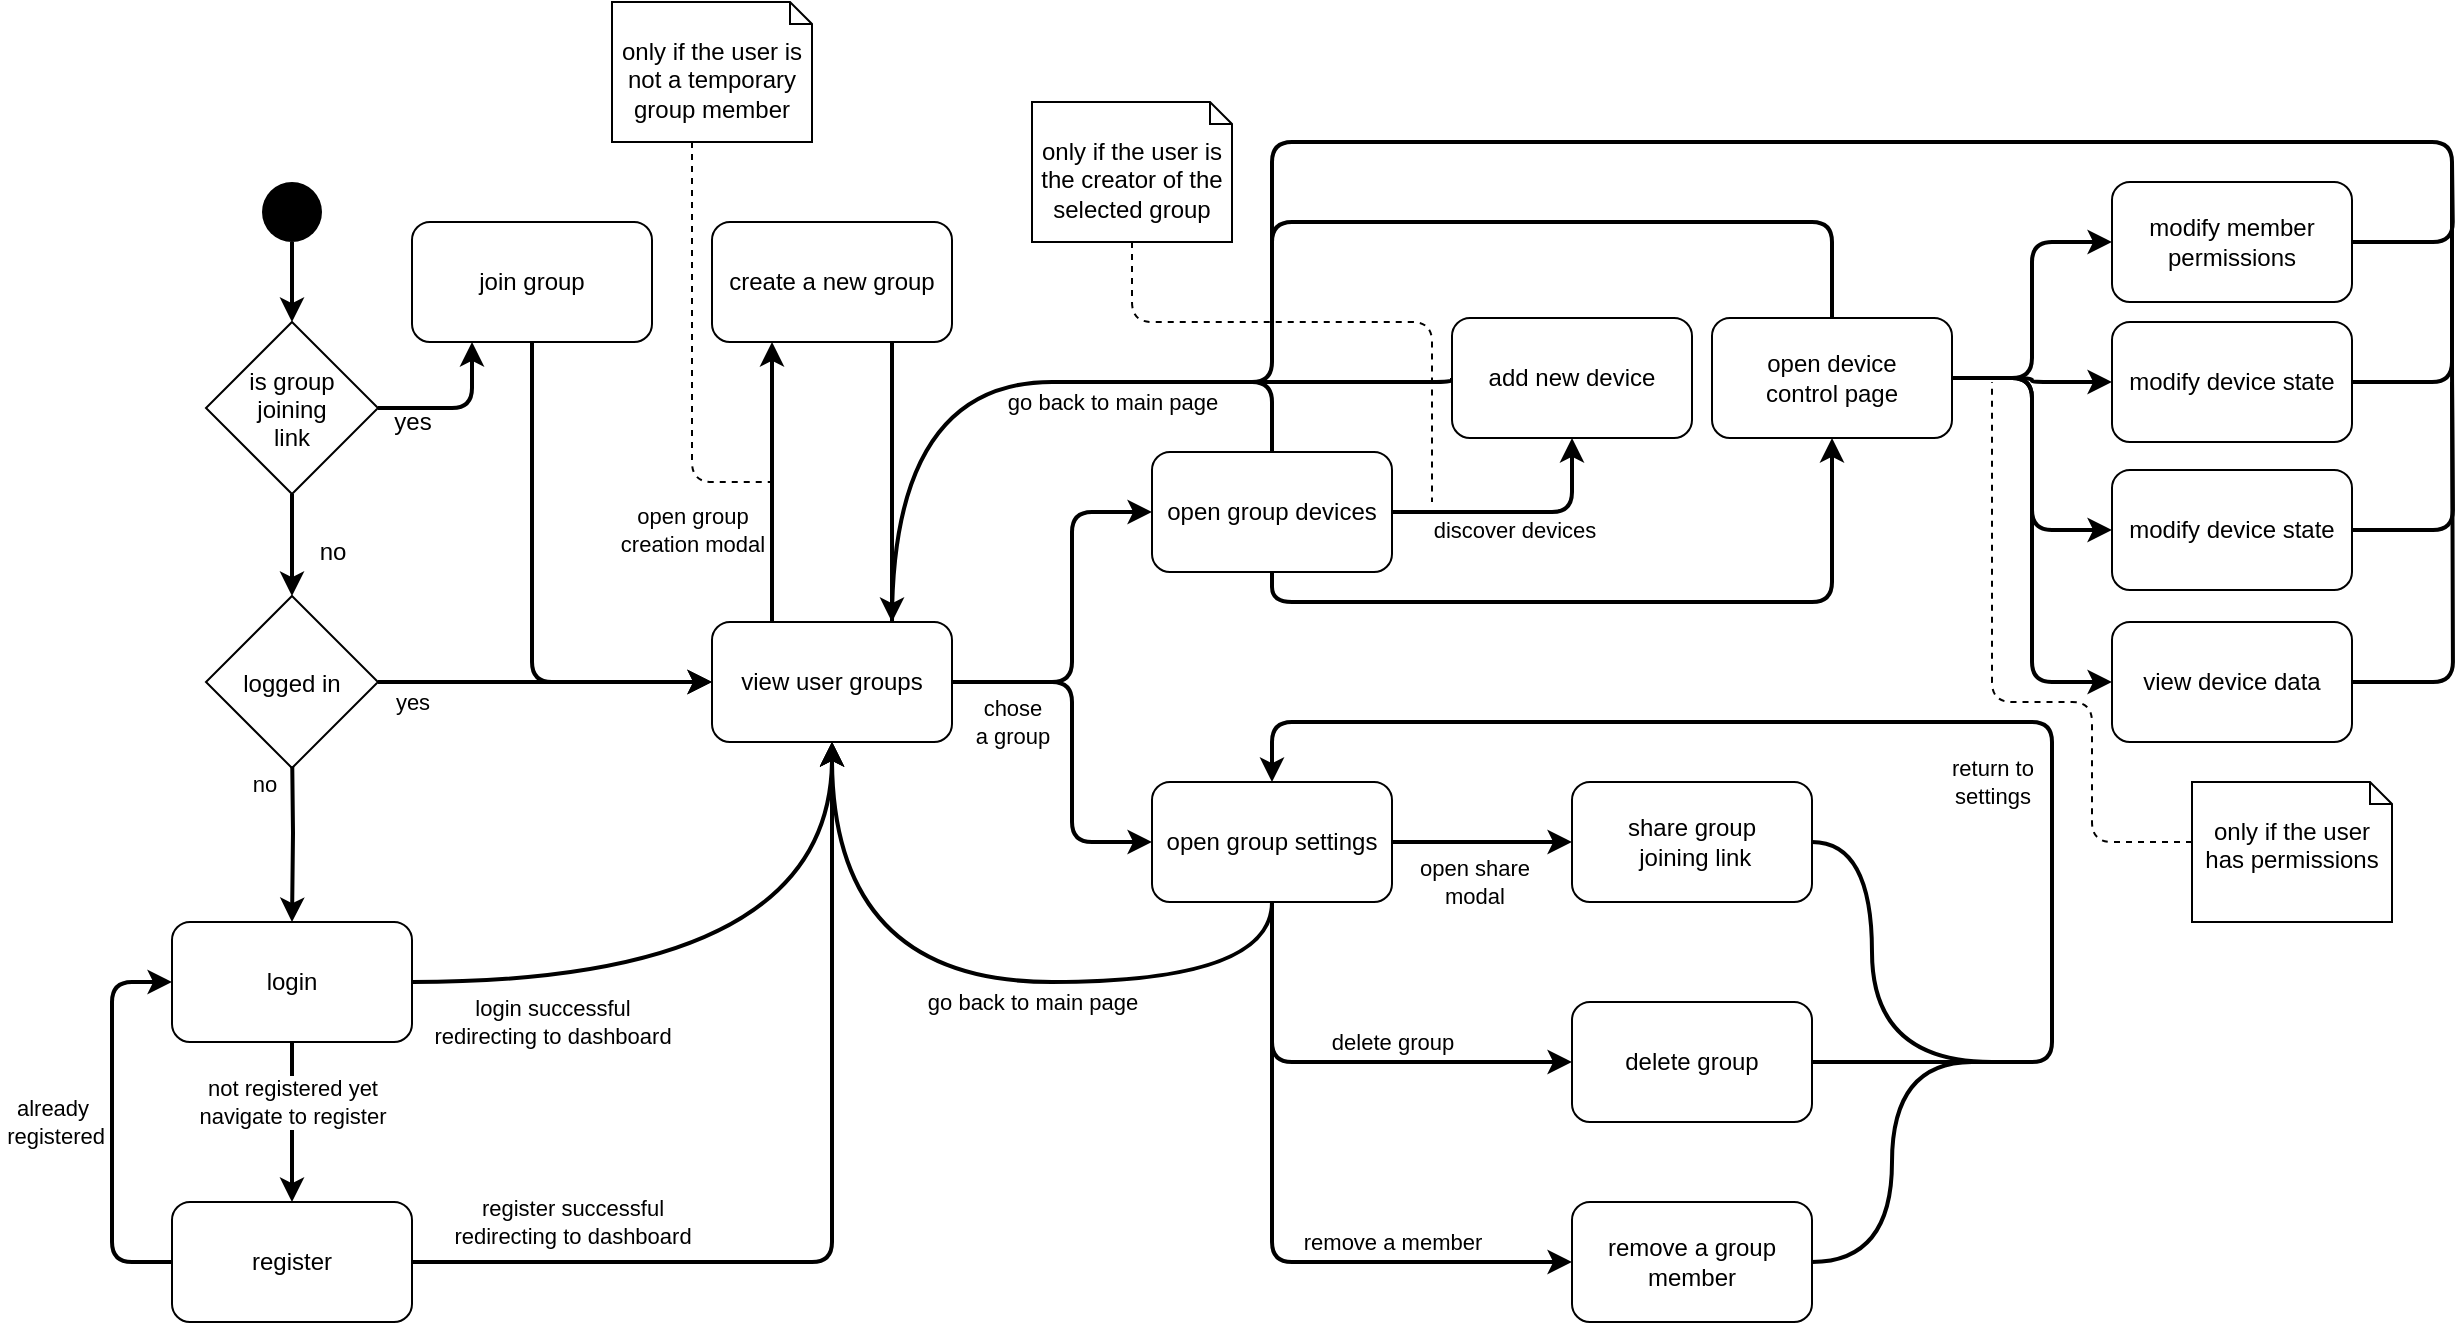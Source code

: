 <mxfile version="14.2.7" type="device"><diagram id="C5RBs43oDa-KdzZeNtuy" name="Page-1"><mxGraphModel dx="1718" dy="962" grid="1" gridSize="10" guides="1" tooltips="1" connect="1" arrows="1" fold="1" page="1" pageScale="1" pageWidth="827" pageHeight="1169" math="0" shadow="0"><root><mxCell id="WIyWlLk6GJQsqaUBKTNV-0"/><mxCell id="WIyWlLk6GJQsqaUBKTNV-1" parent="WIyWlLk6GJQsqaUBKTNV-0"/><mxCell id="yMxijjwApO0IUh3fIitc-4" style="edgeStyle=orthogonalEdgeStyle;rounded=0;orthogonalLoop=1;jettySize=auto;html=1;endArrow=classic;endFill=1;strokeWidth=2;" edge="1" parent="WIyWlLk6GJQsqaUBKTNV-1" target="yMxijjwApO0IUh3fIitc-3"><mxGeometry relative="1" as="geometry"><mxPoint x="200" y="790.0" as="sourcePoint"/></mxGeometry></mxCell><mxCell id="yMxijjwApO0IUh3fIitc-5" value="no" style="edgeLabel;html=1;align=center;verticalAlign=middle;resizable=0;points=[];" vertex="1" connectable="0" parent="yMxijjwApO0IUh3fIitc-4"><mxGeometry x="-0.309" y="2" relative="1" as="geometry"><mxPoint x="-17" y="-10.83" as="offset"/></mxGeometry></mxCell><mxCell id="yMxijjwApO0IUh3fIitc-10" style="edgeStyle=orthogonalEdgeStyle;rounded=0;orthogonalLoop=1;jettySize=auto;html=1;entryX=0;entryY=0.5;entryDx=0;entryDy=0;endArrow=classic;endFill=1;strokeWidth=2;exitX=1;exitY=0.5;exitDx=0;exitDy=0;" edge="1" parent="WIyWlLk6GJQsqaUBKTNV-1" source="yMxijjwApO0IUh3fIitc-79" target="yMxijjwApO0IUh3fIitc-9"><mxGeometry relative="1" as="geometry"><mxPoint x="260" y="760.0" as="sourcePoint"/></mxGeometry></mxCell><mxCell id="yMxijjwApO0IUh3fIitc-11" value="yes" style="edgeLabel;html=1;align=center;verticalAlign=middle;resizable=0;points=[];" vertex="1" connectable="0" parent="yMxijjwApO0IUh3fIitc-10"><mxGeometry x="-0.246" relative="1" as="geometry"><mxPoint x="-46.33" y="10" as="offset"/></mxGeometry></mxCell><mxCell id="yMxijjwApO0IUh3fIitc-2" style="edgeStyle=orthogonalEdgeStyle;rounded=1;orthogonalLoop=1;jettySize=auto;html=1;entryX=0.5;entryY=0;entryDx=0;entryDy=0;endArrow=classic;endFill=1;strokeWidth=2;" edge="1" parent="WIyWlLk6GJQsqaUBKTNV-1" source="yMxijjwApO0IUh3fIitc-1" target="yMxijjwApO0IUh3fIitc-76"><mxGeometry relative="1" as="geometry"><mxPoint x="200" y="594" as="targetPoint"/></mxGeometry></mxCell><mxCell id="yMxijjwApO0IUh3fIitc-1" value="" style="ellipse;fillColor=#000000;strokeColor=none;" vertex="1" parent="WIyWlLk6GJQsqaUBKTNV-1"><mxGeometry x="185" y="510" width="30" height="30" as="geometry"/></mxCell><mxCell id="yMxijjwApO0IUh3fIitc-7" style="edgeStyle=orthogonalEdgeStyle;rounded=0;orthogonalLoop=1;jettySize=auto;html=1;entryX=0.5;entryY=0;entryDx=0;entryDy=0;endArrow=classic;endFill=1;strokeWidth=2;" edge="1" parent="WIyWlLk6GJQsqaUBKTNV-1" source="yMxijjwApO0IUh3fIitc-3" target="yMxijjwApO0IUh3fIitc-6"><mxGeometry relative="1" as="geometry"/></mxCell><mxCell id="yMxijjwApO0IUh3fIitc-8" value="not registered yet&lt;br&gt;navigate to register" style="edgeLabel;html=1;align=center;verticalAlign=middle;resizable=0;points=[];" vertex="1" connectable="0" parent="yMxijjwApO0IUh3fIitc-7"><mxGeometry x="-0.267" relative="1" as="geometry"><mxPoint as="offset"/></mxGeometry></mxCell><mxCell id="yMxijjwApO0IUh3fIitc-13" style="edgeStyle=orthogonalEdgeStyle;orthogonalLoop=1;jettySize=auto;html=1;entryX=0.5;entryY=1;entryDx=0;entryDy=0;endArrow=classic;endFill=1;strokeWidth=2;curved=1;" edge="1" parent="WIyWlLk6GJQsqaUBKTNV-1" source="yMxijjwApO0IUh3fIitc-3" target="yMxijjwApO0IUh3fIitc-9"><mxGeometry relative="1" as="geometry"/></mxCell><mxCell id="yMxijjwApO0IUh3fIitc-14" value="login successful&lt;br&gt;redirecting to dashboard" style="edgeLabel;html=1;align=center;verticalAlign=middle;resizable=0;points=[];" vertex="1" connectable="0" parent="yMxijjwApO0IUh3fIitc-13"><mxGeometry x="-0.306" y="14" relative="1" as="geometry"><mxPoint x="-44.48" y="34" as="offset"/></mxGeometry></mxCell><mxCell id="yMxijjwApO0IUh3fIitc-3" value="login" style="rounded=1;whiteSpace=wrap;html=1;" vertex="1" parent="WIyWlLk6GJQsqaUBKTNV-1"><mxGeometry x="140" y="880" width="120" height="60" as="geometry"/></mxCell><mxCell id="yMxijjwApO0IUh3fIitc-12" style="edgeStyle=orthogonalEdgeStyle;rounded=1;orthogonalLoop=1;jettySize=auto;html=1;endArrow=classic;endFill=1;strokeWidth=2;entryX=0.5;entryY=1;entryDx=0;entryDy=0;jumpStyle=none;jumpSize=10;" edge="1" parent="WIyWlLk6GJQsqaUBKTNV-1" source="yMxijjwApO0IUh3fIitc-6" target="yMxijjwApO0IUh3fIitc-9"><mxGeometry relative="1" as="geometry"><Array as="points"><mxPoint x="470" y="1050"/></Array></mxGeometry></mxCell><mxCell id="yMxijjwApO0IUh3fIitc-15" value="register successful&lt;br&gt;redirecting to dashboard" style="edgeLabel;html=1;align=center;verticalAlign=middle;resizable=0;points=[];" vertex="1" connectable="0" parent="yMxijjwApO0IUh3fIitc-12"><mxGeometry x="-0.548" y="24" relative="1" as="geometry"><mxPoint x="-26.21" y="4" as="offset"/></mxGeometry></mxCell><mxCell id="yMxijjwApO0IUh3fIitc-16" style="edgeStyle=orthogonalEdgeStyle;rounded=1;jumpStyle=none;jumpSize=10;orthogonalLoop=1;jettySize=auto;html=1;entryX=0;entryY=0.5;entryDx=0;entryDy=0;endArrow=classic;endFill=1;strokeWidth=2;" edge="1" parent="WIyWlLk6GJQsqaUBKTNV-1" source="yMxijjwApO0IUh3fIitc-6" target="yMxijjwApO0IUh3fIitc-3"><mxGeometry relative="1" as="geometry"><Array as="points"><mxPoint x="110" y="1050"/><mxPoint x="110" y="910"/></Array></mxGeometry></mxCell><mxCell id="yMxijjwApO0IUh3fIitc-17" value="already&lt;br&gt;&amp;nbsp;registered" style="edgeLabel;html=1;align=center;verticalAlign=middle;resizable=0;points=[];" vertex="1" connectable="0" parent="yMxijjwApO0IUh3fIitc-16"><mxGeometry x="0.16" y="1" relative="1" as="geometry"><mxPoint x="-29" y="15.86" as="offset"/></mxGeometry></mxCell><mxCell id="yMxijjwApO0IUh3fIitc-6" value="register" style="rounded=1;whiteSpace=wrap;html=1;" vertex="1" parent="WIyWlLk6GJQsqaUBKTNV-1"><mxGeometry x="140" y="1020" width="120" height="60" as="geometry"/></mxCell><mxCell id="yMxijjwApO0IUh3fIitc-19" style="edgeStyle=orthogonalEdgeStyle;rounded=1;jumpStyle=none;jumpSize=10;orthogonalLoop=1;jettySize=auto;html=1;entryX=0.25;entryY=1;entryDx=0;entryDy=0;endArrow=classic;endFill=1;strokeWidth=2;exitX=0.25;exitY=0;exitDx=0;exitDy=0;" edge="1" parent="WIyWlLk6GJQsqaUBKTNV-1" source="yMxijjwApO0IUh3fIitc-9" target="yMxijjwApO0IUh3fIitc-18"><mxGeometry relative="1" as="geometry"/></mxCell><mxCell id="yMxijjwApO0IUh3fIitc-21" value="open group &lt;br&gt;creation modal&lt;br&gt;" style="edgeLabel;html=1;align=center;verticalAlign=middle;resizable=0;points=[];" vertex="1" connectable="0" parent="yMxijjwApO0IUh3fIitc-19"><mxGeometry x="-0.307" relative="1" as="geometry"><mxPoint x="-40" y="2.33" as="offset"/></mxGeometry></mxCell><mxCell id="yMxijjwApO0IUh3fIitc-25" style="edgeStyle=orthogonalEdgeStyle;rounded=1;jumpStyle=none;jumpSize=10;orthogonalLoop=1;jettySize=auto;html=1;entryX=0;entryY=0.5;entryDx=0;entryDy=0;endArrow=classic;endFill=1;strokeWidth=2;" edge="1" parent="WIyWlLk6GJQsqaUBKTNV-1" source="yMxijjwApO0IUh3fIitc-9" target="yMxijjwApO0IUh3fIitc-24"><mxGeometry relative="1" as="geometry"><Array as="points"><mxPoint x="590" y="760"/><mxPoint x="590" y="675"/></Array></mxGeometry></mxCell><mxCell id="yMxijjwApO0IUh3fIitc-27" style="edgeStyle=orthogonalEdgeStyle;rounded=1;jumpStyle=none;jumpSize=10;orthogonalLoop=1;jettySize=auto;html=1;entryX=0;entryY=0.5;entryDx=0;entryDy=0;endArrow=classic;endFill=1;strokeWidth=2;" edge="1" parent="WIyWlLk6GJQsqaUBKTNV-1" source="yMxijjwApO0IUh3fIitc-9" target="yMxijjwApO0IUh3fIitc-26"><mxGeometry relative="1" as="geometry"><Array as="points"><mxPoint x="590" y="760"/><mxPoint x="590" y="840"/></Array></mxGeometry></mxCell><mxCell id="yMxijjwApO0IUh3fIitc-30" value="chose&lt;br&gt;a group" style="edgeLabel;html=1;align=center;verticalAlign=middle;resizable=0;points=[];" vertex="1" connectable="0" parent="yMxijjwApO0IUh3fIitc-27"><mxGeometry x="-0.795" y="-1" relative="1" as="geometry"><mxPoint x="11.38" y="19" as="offset"/></mxGeometry></mxCell><mxCell id="yMxijjwApO0IUh3fIitc-9" value="view user groups" style="rounded=1;whiteSpace=wrap;html=1;" vertex="1" parent="WIyWlLk6GJQsqaUBKTNV-1"><mxGeometry x="410" y="730" width="120" height="60" as="geometry"/></mxCell><mxCell id="yMxijjwApO0IUh3fIitc-22" style="edgeStyle=orthogonalEdgeStyle;rounded=1;jumpStyle=none;jumpSize=10;orthogonalLoop=1;jettySize=auto;html=1;endArrow=classic;endFill=1;strokeWidth=2;exitX=0.75;exitY=1;exitDx=0;exitDy=0;entryX=0.75;entryY=0;entryDx=0;entryDy=0;" edge="1" parent="WIyWlLk6GJQsqaUBKTNV-1" source="yMxijjwApO0IUh3fIitc-18" target="yMxijjwApO0IUh3fIitc-9"><mxGeometry relative="1" as="geometry"><mxPoint x="510" y="700" as="targetPoint"/></mxGeometry></mxCell><mxCell id="yMxijjwApO0IUh3fIitc-18" value="create a new group" style="rounded=1;whiteSpace=wrap;html=1;" vertex="1" parent="WIyWlLk6GJQsqaUBKTNV-1"><mxGeometry x="410" y="530" width="120" height="60" as="geometry"/></mxCell><mxCell id="yMxijjwApO0IUh3fIitc-41" style="edgeStyle=orthogonalEdgeStyle;jumpStyle=none;jumpSize=10;orthogonalLoop=1;jettySize=auto;html=1;endArrow=none;endFill=0;strokeWidth=2;rounded=1;" edge="1" parent="WIyWlLk6GJQsqaUBKTNV-1" source="yMxijjwApO0IUh3fIitc-24"><mxGeometry relative="1" as="geometry"><mxPoint x="580" y="610" as="targetPoint"/><Array as="points"><mxPoint x="690" y="610"/></Array></mxGeometry></mxCell><mxCell id="yMxijjwApO0IUh3fIitc-42" value="go back to main page" style="edgeLabel;html=1;align=center;verticalAlign=middle;resizable=0;points=[];" vertex="1" connectable="0" parent="yMxijjwApO0IUh3fIitc-41"><mxGeometry x="-0.533" relative="1" as="geometry"><mxPoint x="-80" y="8.79" as="offset"/></mxGeometry></mxCell><mxCell id="yMxijjwApO0IUh3fIitc-51" style="edgeStyle=orthogonalEdgeStyle;sketch=0;jumpStyle=none;jumpSize=10;orthogonalLoop=1;jettySize=auto;html=1;shadow=0;endArrow=classic;endFill=1;strokeWidth=2;rounded=1;entryX=0.5;entryY=1;entryDx=0;entryDy=0;exitX=1;exitY=0.5;exitDx=0;exitDy=0;" edge="1" parent="WIyWlLk6GJQsqaUBKTNV-1" source="yMxijjwApO0IUh3fIitc-24" target="yMxijjwApO0IUh3fIitc-50"><mxGeometry relative="1" as="geometry"><mxPoint x="970" y="620" as="targetPoint"/><Array as="points"><mxPoint x="840" y="675"/></Array></mxGeometry></mxCell><mxCell id="yMxijjwApO0IUh3fIitc-52" value="discover devices&lt;br&gt;" style="edgeLabel;html=1;align=center;verticalAlign=middle;resizable=0;points=[];" vertex="1" connectable="0" parent="yMxijjwApO0IUh3fIitc-51"><mxGeometry x="-0.303" y="-3" relative="1" as="geometry"><mxPoint x="15.83" y="6" as="offset"/></mxGeometry></mxCell><mxCell id="yMxijjwApO0IUh3fIitc-54" style="edgeStyle=orthogonalEdgeStyle;sketch=0;jumpStyle=none;jumpSize=10;orthogonalLoop=1;jettySize=auto;html=1;shadow=0;endArrow=none;endFill=0;strokeWidth=2;curved=1;" edge="1" parent="WIyWlLk6GJQsqaUBKTNV-1"><mxGeometry relative="1" as="geometry"><mxPoint x="500.0" y="730" as="targetPoint"/><mxPoint x="580" y="610" as="sourcePoint"/><Array as="points"><mxPoint x="500" y="610"/></Array></mxGeometry></mxCell><mxCell id="yMxijjwApO0IUh3fIitc-57" style="edgeStyle=orthogonalEdgeStyle;rounded=1;sketch=0;jumpStyle=none;jumpSize=10;orthogonalLoop=1;jettySize=auto;html=1;entryX=0.5;entryY=1;entryDx=0;entryDy=0;shadow=0;endArrow=classic;endFill=1;strokeWidth=2;" edge="1" parent="WIyWlLk6GJQsqaUBKTNV-1" source="yMxijjwApO0IUh3fIitc-24" target="yMxijjwApO0IUh3fIitc-56"><mxGeometry relative="1" as="geometry"><Array as="points"><mxPoint x="690" y="720"/><mxPoint x="970" y="720"/></Array></mxGeometry></mxCell><mxCell id="yMxijjwApO0IUh3fIitc-24" value="open group devices" style="rounded=1;whiteSpace=wrap;html=1;" vertex="1" parent="WIyWlLk6GJQsqaUBKTNV-1"><mxGeometry x="630" y="645" width="120" height="60" as="geometry"/></mxCell><mxCell id="yMxijjwApO0IUh3fIitc-29" style="edgeStyle=orthogonalEdgeStyle;rounded=1;jumpStyle=none;jumpSize=10;orthogonalLoop=1;jettySize=auto;html=1;entryX=0;entryY=0.5;entryDx=0;entryDy=0;endArrow=classic;endFill=1;strokeWidth=2;" edge="1" parent="WIyWlLk6GJQsqaUBKTNV-1" source="yMxijjwApO0IUh3fIitc-26" target="yMxijjwApO0IUh3fIitc-28"><mxGeometry relative="1" as="geometry"/></mxCell><mxCell id="yMxijjwApO0IUh3fIitc-31" value="open share &lt;br&gt;modal" style="edgeLabel;html=1;align=center;verticalAlign=middle;resizable=0;points=[];" vertex="1" connectable="0" parent="yMxijjwApO0IUh3fIitc-29"><mxGeometry x="-0.289" y="-1" relative="1" as="geometry"><mxPoint x="8.28" y="19" as="offset"/></mxGeometry></mxCell><mxCell id="yMxijjwApO0IUh3fIitc-34" style="edgeStyle=orthogonalEdgeStyle;rounded=1;jumpStyle=none;jumpSize=10;orthogonalLoop=1;jettySize=auto;html=1;entryX=0;entryY=0.5;entryDx=0;entryDy=0;endArrow=classic;endFill=1;strokeWidth=2;" edge="1" parent="WIyWlLk6GJQsqaUBKTNV-1" source="yMxijjwApO0IUh3fIitc-26" target="yMxijjwApO0IUh3fIitc-33"><mxGeometry relative="1" as="geometry"><Array as="points"><mxPoint x="690" y="950"/></Array></mxGeometry></mxCell><mxCell id="yMxijjwApO0IUh3fIitc-35" value="delete group" style="edgeLabel;html=1;align=center;verticalAlign=middle;resizable=0;points=[];" vertex="1" connectable="0" parent="yMxijjwApO0IUh3fIitc-34"><mxGeometry x="0.101" y="3" relative="1" as="geometry"><mxPoint x="13.1" y="-7" as="offset"/></mxGeometry></mxCell><mxCell id="yMxijjwApO0IUh3fIitc-37" style="edgeStyle=orthogonalEdgeStyle;rounded=1;jumpStyle=none;jumpSize=10;orthogonalLoop=1;jettySize=auto;html=1;entryX=0;entryY=0.5;entryDx=0;entryDy=0;endArrow=classic;endFill=1;strokeWidth=2;" edge="1" parent="WIyWlLk6GJQsqaUBKTNV-1" source="yMxijjwApO0IUh3fIitc-26" target="yMxijjwApO0IUh3fIitc-36"><mxGeometry relative="1" as="geometry"><Array as="points"><mxPoint x="690" y="1050"/></Array></mxGeometry></mxCell><mxCell id="yMxijjwApO0IUh3fIitc-38" value="remove a member" style="edgeLabel;html=1;align=center;verticalAlign=middle;resizable=0;points=[];" vertex="1" connectable="0" parent="yMxijjwApO0IUh3fIitc-37"><mxGeometry x="0.403" y="3" relative="1" as="geometry"><mxPoint x="8.28" y="-7" as="offset"/></mxGeometry></mxCell><mxCell id="yMxijjwApO0IUh3fIitc-39" style="edgeStyle=orthogonalEdgeStyle;jumpStyle=none;jumpSize=10;orthogonalLoop=1;jettySize=auto;html=1;entryX=0.5;entryY=1;entryDx=0;entryDy=0;endArrow=classic;endFill=1;strokeWidth=2;shadow=0;sketch=0;curved=1;" edge="1" parent="WIyWlLk6GJQsqaUBKTNV-1" source="yMxijjwApO0IUh3fIitc-26" target="yMxijjwApO0IUh3fIitc-9"><mxGeometry relative="1" as="geometry"><Array as="points"><mxPoint x="690" y="910"/><mxPoint x="470" y="910"/></Array></mxGeometry></mxCell><mxCell id="yMxijjwApO0IUh3fIitc-40" value="go back to main page" style="edgeLabel;html=1;align=center;verticalAlign=middle;resizable=0;points=[];" vertex="1" connectable="0" parent="yMxijjwApO0IUh3fIitc-39"><mxGeometry x="-0.102" y="2" relative="1" as="geometry"><mxPoint x="10.34" y="8" as="offset"/></mxGeometry></mxCell><mxCell id="yMxijjwApO0IUh3fIitc-26" value="open group settings" style="rounded=1;whiteSpace=wrap;html=1;" vertex="1" parent="WIyWlLk6GJQsqaUBKTNV-1"><mxGeometry x="630" y="810" width="120" height="60" as="geometry"/></mxCell><mxCell id="yMxijjwApO0IUh3fIitc-45" style="edgeStyle=orthogonalEdgeStyle;curved=1;sketch=0;jumpStyle=none;jumpSize=10;orthogonalLoop=1;jettySize=auto;html=1;shadow=0;endArrow=none;endFill=0;strokeWidth=2;" edge="1" parent="WIyWlLk6GJQsqaUBKTNV-1" source="yMxijjwApO0IUh3fIitc-28"><mxGeometry relative="1" as="geometry"><mxPoint x="1050" y="950" as="targetPoint"/><Array as="points"><mxPoint x="990" y="840"/><mxPoint x="990" y="950"/></Array></mxGeometry></mxCell><mxCell id="yMxijjwApO0IUh3fIitc-28" value="share group&lt;br&gt;&amp;nbsp;joining link" style="rounded=1;whiteSpace=wrap;html=1;" vertex="1" parent="WIyWlLk6GJQsqaUBKTNV-1"><mxGeometry x="840" y="810" width="120" height="60" as="geometry"/></mxCell><mxCell id="yMxijjwApO0IUh3fIitc-43" style="edgeStyle=orthogonalEdgeStyle;sketch=0;jumpStyle=none;jumpSize=10;orthogonalLoop=1;jettySize=auto;html=1;entryX=0.5;entryY=0;entryDx=0;entryDy=0;shadow=0;endArrow=classic;endFill=1;strokeWidth=2;rounded=1;" edge="1" parent="WIyWlLk6GJQsqaUBKTNV-1" source="yMxijjwApO0IUh3fIitc-33" target="yMxijjwApO0IUh3fIitc-26"><mxGeometry relative="1" as="geometry"><Array as="points"><mxPoint x="1080" y="950"/><mxPoint x="1080" y="780"/><mxPoint x="690" y="780"/></Array></mxGeometry></mxCell><mxCell id="yMxijjwApO0IUh3fIitc-49" value="return to &lt;br&gt;settings" style="edgeLabel;html=1;align=center;verticalAlign=middle;resizable=0;points=[];" vertex="1" connectable="0" parent="yMxijjwApO0IUh3fIitc-43"><mxGeometry x="-0.722" y="3" relative="1" as="geometry"><mxPoint x="-8.62" y="-137" as="offset"/></mxGeometry></mxCell><mxCell id="yMxijjwApO0IUh3fIitc-33" value="delete group" style="rounded=1;whiteSpace=wrap;html=1;" vertex="1" parent="WIyWlLk6GJQsqaUBKTNV-1"><mxGeometry x="840" y="920" width="120" height="60" as="geometry"/></mxCell><mxCell id="yMxijjwApO0IUh3fIitc-48" style="edgeStyle=orthogonalEdgeStyle;curved=1;sketch=0;jumpStyle=none;jumpSize=10;orthogonalLoop=1;jettySize=auto;html=1;shadow=0;endArrow=none;endFill=0;strokeWidth=2;" edge="1" parent="WIyWlLk6GJQsqaUBKTNV-1" source="yMxijjwApO0IUh3fIitc-36"><mxGeometry relative="1" as="geometry"><mxPoint x="1040" y="950" as="targetPoint"/><Array as="points"><mxPoint x="1000" y="1050"/></Array></mxGeometry></mxCell><mxCell id="yMxijjwApO0IUh3fIitc-36" value="remove a group member" style="rounded=1;whiteSpace=wrap;html=1;" vertex="1" parent="WIyWlLk6GJQsqaUBKTNV-1"><mxGeometry x="840" y="1020" width="120" height="60" as="geometry"/></mxCell><mxCell id="yMxijjwApO0IUh3fIitc-55" style="edgeStyle=orthogonalEdgeStyle;sketch=0;jumpStyle=none;jumpSize=10;orthogonalLoop=1;jettySize=auto;html=1;shadow=0;endArrow=none;endFill=0;strokeWidth=2;rounded=1;exitX=0;exitY=0.5;exitDx=0;exitDy=0;" edge="1" parent="WIyWlLk6GJQsqaUBKTNV-1" source="yMxijjwApO0IUh3fIitc-50"><mxGeometry relative="1" as="geometry"><mxPoint x="680" y="610" as="targetPoint"/><Array as="points"><mxPoint x="780" y="610"/></Array></mxGeometry></mxCell><mxCell id="yMxijjwApO0IUh3fIitc-50" value="add new device" style="rounded=1;whiteSpace=wrap;html=1;" vertex="1" parent="WIyWlLk6GJQsqaUBKTNV-1"><mxGeometry x="780" y="578" width="120" height="60" as="geometry"/></mxCell><mxCell id="yMxijjwApO0IUh3fIitc-58" style="edgeStyle=orthogonalEdgeStyle;rounded=1;sketch=0;jumpStyle=none;jumpSize=10;orthogonalLoop=1;jettySize=auto;html=1;shadow=0;endArrow=none;endFill=0;strokeWidth=2;" edge="1" parent="WIyWlLk6GJQsqaUBKTNV-1" source="yMxijjwApO0IUh3fIitc-56"><mxGeometry relative="1" as="geometry"><mxPoint x="670" y="610" as="targetPoint"/><Array as="points"><mxPoint x="970" y="530"/><mxPoint x="690" y="530"/></Array></mxGeometry></mxCell><mxCell id="yMxijjwApO0IUh3fIitc-64" style="edgeStyle=orthogonalEdgeStyle;rounded=1;sketch=0;jumpStyle=none;jumpSize=10;orthogonalLoop=1;jettySize=auto;html=1;entryX=0;entryY=0.5;entryDx=0;entryDy=0;shadow=0;endArrow=classic;endFill=1;strokeWidth=2;" edge="1" parent="WIyWlLk6GJQsqaUBKTNV-1" source="yMxijjwApO0IUh3fIitc-56" target="yMxijjwApO0IUh3fIitc-59"><mxGeometry relative="1" as="geometry"><Array as="points"><mxPoint x="1070" y="608"/><mxPoint x="1070" y="760"/></Array></mxGeometry></mxCell><mxCell id="yMxijjwApO0IUh3fIitc-65" style="edgeStyle=orthogonalEdgeStyle;rounded=1;sketch=0;jumpStyle=none;jumpSize=10;orthogonalLoop=1;jettySize=auto;html=1;entryX=0;entryY=0.5;entryDx=0;entryDy=0;shadow=0;endArrow=classic;endFill=1;strokeWidth=2;" edge="1" parent="WIyWlLk6GJQsqaUBKTNV-1" source="yMxijjwApO0IUh3fIitc-56" target="yMxijjwApO0IUh3fIitc-61"><mxGeometry relative="1" as="geometry"/></mxCell><mxCell id="yMxijjwApO0IUh3fIitc-66" style="edgeStyle=orthogonalEdgeStyle;rounded=1;sketch=0;jumpStyle=none;jumpSize=10;orthogonalLoop=1;jettySize=auto;html=1;entryX=0;entryY=0.5;entryDx=0;entryDy=0;shadow=0;endArrow=classic;endFill=1;strokeWidth=2;" edge="1" parent="WIyWlLk6GJQsqaUBKTNV-1" source="yMxijjwApO0IUh3fIitc-56" target="yMxijjwApO0IUh3fIitc-60"><mxGeometry relative="1" as="geometry"/></mxCell><mxCell id="yMxijjwApO0IUh3fIitc-67" style="edgeStyle=orthogonalEdgeStyle;rounded=1;sketch=0;jumpStyle=none;jumpSize=10;orthogonalLoop=1;jettySize=auto;html=1;entryX=0;entryY=0.5;entryDx=0;entryDy=0;shadow=0;endArrow=classic;endFill=1;strokeWidth=2;" edge="1" parent="WIyWlLk6GJQsqaUBKTNV-1" source="yMxijjwApO0IUh3fIitc-56" target="yMxijjwApO0IUh3fIitc-63"><mxGeometry relative="1" as="geometry"/></mxCell><mxCell id="yMxijjwApO0IUh3fIitc-56" value="open device&lt;br&gt;control page" style="rounded=1;whiteSpace=wrap;html=1;" vertex="1" parent="WIyWlLk6GJQsqaUBKTNV-1"><mxGeometry x="910" y="578" width="120" height="60" as="geometry"/></mxCell><mxCell id="yMxijjwApO0IUh3fIitc-69" style="edgeStyle=orthogonalEdgeStyle;rounded=1;sketch=0;jumpStyle=none;jumpSize=10;orthogonalLoop=1;jettySize=auto;html=1;shadow=0;endArrow=none;endFill=0;strokeWidth=2;" edge="1" parent="WIyWlLk6GJQsqaUBKTNV-1" source="yMxijjwApO0IUh3fIitc-59"><mxGeometry relative="1" as="geometry"><mxPoint x="1280" y="600" as="targetPoint"/></mxGeometry></mxCell><mxCell id="yMxijjwApO0IUh3fIitc-59" value="view device data" style="rounded=1;whiteSpace=wrap;html=1;" vertex="1" parent="WIyWlLk6GJQsqaUBKTNV-1"><mxGeometry x="1110" y="730" width="120" height="60" as="geometry"/></mxCell><mxCell id="yMxijjwApO0IUh3fIitc-68" style="edgeStyle=orthogonalEdgeStyle;rounded=1;sketch=0;jumpStyle=none;jumpSize=10;orthogonalLoop=1;jettySize=auto;html=1;shadow=0;endArrow=none;endFill=0;strokeWidth=2;" edge="1" parent="WIyWlLk6GJQsqaUBKTNV-1" source="yMxijjwApO0IUh3fIitc-60"><mxGeometry relative="1" as="geometry"><mxPoint x="690" y="540" as="targetPoint"/><Array as="points"><mxPoint x="1280" y="610"/><mxPoint x="1280" y="490"/><mxPoint x="690" y="490"/></Array></mxGeometry></mxCell><mxCell id="yMxijjwApO0IUh3fIitc-60" value="modify device state" style="rounded=1;whiteSpace=wrap;html=1;" vertex="1" parent="WIyWlLk6GJQsqaUBKTNV-1"><mxGeometry x="1110" y="580" width="120" height="60" as="geometry"/></mxCell><mxCell id="yMxijjwApO0IUh3fIitc-70" style="edgeStyle=orthogonalEdgeStyle;rounded=1;sketch=0;jumpStyle=none;jumpSize=10;orthogonalLoop=1;jettySize=auto;html=1;shadow=0;endArrow=none;endFill=0;strokeWidth=2;" edge="1" parent="WIyWlLk6GJQsqaUBKTNV-1" source="yMxijjwApO0IUh3fIitc-61"><mxGeometry relative="1" as="geometry"><mxPoint x="1280" y="610" as="targetPoint"/></mxGeometry></mxCell><mxCell id="yMxijjwApO0IUh3fIitc-61" value="modify device state" style="rounded=1;whiteSpace=wrap;html=1;" vertex="1" parent="WIyWlLk6GJQsqaUBKTNV-1"><mxGeometry x="1110" y="654" width="120" height="60" as="geometry"/></mxCell><mxCell id="yMxijjwApO0IUh3fIitc-71" style="edgeStyle=orthogonalEdgeStyle;rounded=1;sketch=0;jumpStyle=none;jumpSize=10;orthogonalLoop=1;jettySize=auto;html=1;shadow=0;endArrow=none;endFill=0;strokeWidth=2;" edge="1" parent="WIyWlLk6GJQsqaUBKTNV-1" source="yMxijjwApO0IUh3fIitc-63"><mxGeometry relative="1" as="geometry"><mxPoint x="1280" y="500" as="targetPoint"/></mxGeometry></mxCell><mxCell id="yMxijjwApO0IUh3fIitc-63" value="modify member&lt;br&gt;permissions" style="rounded=1;whiteSpace=wrap;html=1;" vertex="1" parent="WIyWlLk6GJQsqaUBKTNV-1"><mxGeometry x="1110" y="510" width="120" height="60" as="geometry"/></mxCell><mxCell id="yMxijjwApO0IUh3fIitc-80" style="edgeStyle=orthogonalEdgeStyle;rounded=1;sketch=0;jumpStyle=none;jumpSize=10;orthogonalLoop=1;jettySize=auto;html=1;entryX=0.5;entryY=0;entryDx=0;entryDy=0;shadow=0;endArrow=classic;endFill=1;strokeWidth=2;" edge="1" parent="WIyWlLk6GJQsqaUBKTNV-1" source="yMxijjwApO0IUh3fIitc-76" target="yMxijjwApO0IUh3fIitc-79"><mxGeometry relative="1" as="geometry"/></mxCell><mxCell id="yMxijjwApO0IUh3fIitc-83" style="edgeStyle=orthogonalEdgeStyle;rounded=1;sketch=0;jumpStyle=none;jumpSize=10;orthogonalLoop=1;jettySize=auto;html=1;entryX=0.25;entryY=1;entryDx=0;entryDy=0;shadow=0;endArrow=classic;endFill=1;strokeWidth=2;" edge="1" parent="WIyWlLk6GJQsqaUBKTNV-1" source="yMxijjwApO0IUh3fIitc-76" target="yMxijjwApO0IUh3fIitc-82"><mxGeometry relative="1" as="geometry"><Array as="points"><mxPoint x="290" y="623"/></Array></mxGeometry></mxCell><mxCell id="yMxijjwApO0IUh3fIitc-76" value="is group&#10;joining&#10;link" style="rhombus;" vertex="1" parent="WIyWlLk6GJQsqaUBKTNV-1"><mxGeometry x="157" y="580" width="86" height="86" as="geometry"/></mxCell><mxCell id="yMxijjwApO0IUh3fIitc-79" value="logged in" style="rhombus;" vertex="1" parent="WIyWlLk6GJQsqaUBKTNV-1"><mxGeometry x="157" y="717" width="86" height="86" as="geometry"/></mxCell><mxCell id="yMxijjwApO0IUh3fIitc-81" value="no" style="text;html=1;align=center;verticalAlign=middle;resizable=0;points=[];autosize=1;" vertex="1" parent="WIyWlLk6GJQsqaUBKTNV-1"><mxGeometry x="205" y="685" width="30" height="20" as="geometry"/></mxCell><mxCell id="yMxijjwApO0IUh3fIitc-85" style="edgeStyle=orthogonalEdgeStyle;rounded=1;sketch=0;jumpStyle=none;jumpSize=10;orthogonalLoop=1;jettySize=auto;html=1;entryX=0;entryY=0.5;entryDx=0;entryDy=0;shadow=0;endArrow=classic;endFill=1;strokeWidth=2;" edge="1" parent="WIyWlLk6GJQsqaUBKTNV-1" source="yMxijjwApO0IUh3fIitc-82" target="yMxijjwApO0IUh3fIitc-9"><mxGeometry relative="1" as="geometry"><Array as="points"><mxPoint x="320" y="760"/></Array></mxGeometry></mxCell><mxCell id="yMxijjwApO0IUh3fIitc-82" value="join group" style="rounded=1;whiteSpace=wrap;html=1;" vertex="1" parent="WIyWlLk6GJQsqaUBKTNV-1"><mxGeometry x="260" y="530" width="120" height="60" as="geometry"/></mxCell><mxCell id="yMxijjwApO0IUh3fIitc-84" value="yes" style="text;html=1;align=center;verticalAlign=middle;resizable=0;points=[];autosize=1;" vertex="1" parent="WIyWlLk6GJQsqaUBKTNV-1"><mxGeometry x="245" y="620" width="30" height="20" as="geometry"/></mxCell><mxCell id="yMxijjwApO0IUh3fIitc-87" style="edgeStyle=orthogonalEdgeStyle;rounded=1;sketch=0;jumpStyle=none;jumpSize=10;orthogonalLoop=1;jettySize=auto;html=1;shadow=0;endArrow=none;endFill=0;strokeWidth=1;dashed=1;" edge="1" parent="WIyWlLk6GJQsqaUBKTNV-1" source="yMxijjwApO0IUh3fIitc-86"><mxGeometry relative="1" as="geometry"><mxPoint x="440" y="660" as="targetPoint"/><Array as="points"><mxPoint x="400" y="460"/><mxPoint x="400" y="660"/></Array></mxGeometry></mxCell><mxCell id="yMxijjwApO0IUh3fIitc-86" value="only if the user is not a temporary group member" style="shape=note2;boundedLbl=1;whiteSpace=wrap;html=1;size=11;verticalAlign=top;align=center;" vertex="1" parent="WIyWlLk6GJQsqaUBKTNV-1"><mxGeometry x="360" y="420" width="100" height="70" as="geometry"/></mxCell><mxCell id="yMxijjwApO0IUh3fIitc-89" style="edgeStyle=orthogonalEdgeStyle;rounded=1;sketch=0;jumpStyle=none;jumpSize=10;orthogonalLoop=1;jettySize=auto;html=1;shadow=0;dashed=1;endArrow=none;endFill=0;strokeWidth=1;" edge="1" parent="WIyWlLk6GJQsqaUBKTNV-1" source="yMxijjwApO0IUh3fIitc-88"><mxGeometry relative="1" as="geometry"><mxPoint x="770" y="670" as="targetPoint"/><Array as="points"><mxPoint x="620" y="580"/><mxPoint x="770" y="580"/></Array></mxGeometry></mxCell><mxCell id="yMxijjwApO0IUh3fIitc-88" value="only if the user is the creator of the selected group" style="shape=note2;boundedLbl=1;whiteSpace=wrap;html=1;size=11;verticalAlign=top;align=center;" vertex="1" parent="WIyWlLk6GJQsqaUBKTNV-1"><mxGeometry x="570" y="470" width="100" height="70" as="geometry"/></mxCell><mxCell id="yMxijjwApO0IUh3fIitc-91" style="edgeStyle=orthogonalEdgeStyle;rounded=1;sketch=0;jumpStyle=none;jumpSize=10;orthogonalLoop=1;jettySize=auto;html=1;shadow=0;dashed=1;endArrow=none;endFill=0;strokeWidth=1;" edge="1" parent="WIyWlLk6GJQsqaUBKTNV-1" source="yMxijjwApO0IUh3fIitc-90"><mxGeometry relative="1" as="geometry"><mxPoint x="1050" y="610" as="targetPoint"/><Array as="points"><mxPoint x="1100" y="840"/><mxPoint x="1100" y="770"/><mxPoint x="1050" y="770"/></Array></mxGeometry></mxCell><mxCell id="yMxijjwApO0IUh3fIitc-90" value="only if the user has permissions" style="shape=note2;boundedLbl=1;whiteSpace=wrap;html=1;size=11;verticalAlign=top;align=center;" vertex="1" parent="WIyWlLk6GJQsqaUBKTNV-1"><mxGeometry x="1150" y="810" width="100" height="70" as="geometry"/></mxCell></root></mxGraphModel></diagram></mxfile>